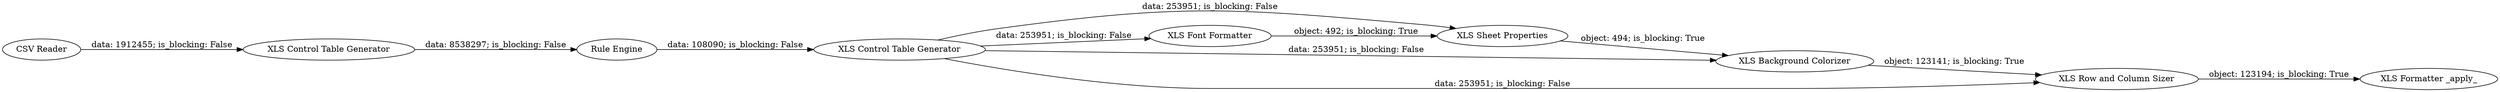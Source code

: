 digraph {
	"5004284931571971753_14" [label="XLS Formatter _apply_"]
	"5004284931571971753_12" [label="XLS Background Colorizer"]
	"5004284931571971753_8" [label="XLS Sheet Properties"]
	"5004284931571971753_1" [label="CSV Reader"]
	"5004284931571971753_15" [label="XLS Row and Column Sizer"]
	"5004284931571971753_2" [label="XLS Control Table Generator"]
	"5004284931571971753_4" [label="XLS Control Table Generator"]
	"5004284931571971753_9" [label="XLS Font Formatter"]
	"5004284931571971753_3" [label="Rule Engine"]
	"5004284931571971753_4" -> "5004284931571971753_12" [label="data: 253951; is_blocking: False"]
	"5004284931571971753_12" -> "5004284931571971753_15" [label="object: 123141; is_blocking: True"]
	"5004284931571971753_2" -> "5004284931571971753_3" [label="data: 8538297; is_blocking: False"]
	"5004284931571971753_4" -> "5004284931571971753_9" [label="data: 253951; is_blocking: False"]
	"5004284931571971753_3" -> "5004284931571971753_4" [label="data: 108090; is_blocking: False"]
	"5004284931571971753_8" -> "5004284931571971753_12" [label="object: 494; is_blocking: True"]
	"5004284931571971753_4" -> "5004284931571971753_8" [label="data: 253951; is_blocking: False"]
	"5004284931571971753_9" -> "5004284931571971753_8" [label="object: 492; is_blocking: True"]
	"5004284931571971753_1" -> "5004284931571971753_2" [label="data: 1912455; is_blocking: False"]
	"5004284931571971753_4" -> "5004284931571971753_15" [label="data: 253951; is_blocking: False"]
	"5004284931571971753_15" -> "5004284931571971753_14" [label="object: 123194; is_blocking: True"]
	rankdir=LR
}
